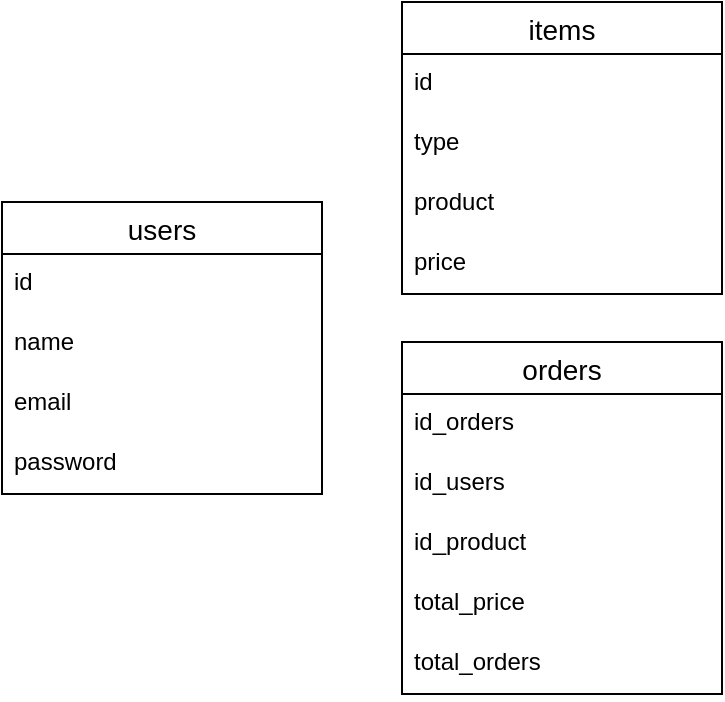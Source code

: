 <mxfile version="19.0.3" type="github">
  <diagram id="45XFAurTvdC3SMThyhAg" name="Page-1">
    <mxGraphModel dx="1310" dy="1892" grid="1" gridSize="10" guides="1" tooltips="1" connect="1" arrows="1" fold="1" page="1" pageScale="1" pageWidth="850" pageHeight="1100" math="0" shadow="0">
      <root>
        <mxCell id="0" />
        <mxCell id="1" parent="0" />
        <mxCell id="PGLNRMkH6u6g3vysHZNe-1" value="items" style="swimlane;fontStyle=0;childLayout=stackLayout;horizontal=1;startSize=26;horizontalStack=0;resizeParent=1;resizeParentMax=0;resizeLast=0;collapsible=1;marginBottom=0;align=center;fontSize=14;" vertex="1" parent="1">
          <mxGeometry x="160" y="-20" width="160" height="146" as="geometry" />
        </mxCell>
        <mxCell id="PGLNRMkH6u6g3vysHZNe-2" value="id" style="text;strokeColor=none;fillColor=none;spacingLeft=4;spacingRight=4;overflow=hidden;rotatable=0;points=[[0,0.5],[1,0.5]];portConstraint=eastwest;fontSize=12;" vertex="1" parent="PGLNRMkH6u6g3vysHZNe-1">
          <mxGeometry y="26" width="160" height="30" as="geometry" />
        </mxCell>
        <mxCell id="PGLNRMkH6u6g3vysHZNe-3" value="type" style="text;strokeColor=none;fillColor=none;spacingLeft=4;spacingRight=4;overflow=hidden;rotatable=0;points=[[0,0.5],[1,0.5]];portConstraint=eastwest;fontSize=12;" vertex="1" parent="PGLNRMkH6u6g3vysHZNe-1">
          <mxGeometry y="56" width="160" height="30" as="geometry" />
        </mxCell>
        <mxCell id="PGLNRMkH6u6g3vysHZNe-4" value="product" style="text;strokeColor=none;fillColor=none;spacingLeft=4;spacingRight=4;overflow=hidden;rotatable=0;points=[[0,0.5],[1,0.5]];portConstraint=eastwest;fontSize=12;" vertex="1" parent="PGLNRMkH6u6g3vysHZNe-1">
          <mxGeometry y="86" width="160" height="30" as="geometry" />
        </mxCell>
        <mxCell id="PGLNRMkH6u6g3vysHZNe-10" value="price" style="text;strokeColor=none;fillColor=none;spacingLeft=4;spacingRight=4;overflow=hidden;rotatable=0;points=[[0,0.5],[1,0.5]];portConstraint=eastwest;fontSize=12;" vertex="1" parent="PGLNRMkH6u6g3vysHZNe-1">
          <mxGeometry y="116" width="160" height="30" as="geometry" />
        </mxCell>
        <mxCell id="PGLNRMkH6u6g3vysHZNe-5" value="users" style="swimlane;fontStyle=0;childLayout=stackLayout;horizontal=1;startSize=26;horizontalStack=0;resizeParent=1;resizeParentMax=0;resizeLast=0;collapsible=1;marginBottom=0;align=center;fontSize=14;" vertex="1" parent="1">
          <mxGeometry x="-40" y="80" width="160" height="146" as="geometry" />
        </mxCell>
        <mxCell id="PGLNRMkH6u6g3vysHZNe-6" value="id" style="text;strokeColor=none;fillColor=none;spacingLeft=4;spacingRight=4;overflow=hidden;rotatable=0;points=[[0,0.5],[1,0.5]];portConstraint=eastwest;fontSize=12;" vertex="1" parent="PGLNRMkH6u6g3vysHZNe-5">
          <mxGeometry y="26" width="160" height="30" as="geometry" />
        </mxCell>
        <mxCell id="PGLNRMkH6u6g3vysHZNe-7" value="name" style="text;strokeColor=none;fillColor=none;spacingLeft=4;spacingRight=4;overflow=hidden;rotatable=0;points=[[0,0.5],[1,0.5]];portConstraint=eastwest;fontSize=12;" vertex="1" parent="PGLNRMkH6u6g3vysHZNe-5">
          <mxGeometry y="56" width="160" height="30" as="geometry" />
        </mxCell>
        <mxCell id="PGLNRMkH6u6g3vysHZNe-8" value="email" style="text;strokeColor=none;fillColor=none;spacingLeft=4;spacingRight=4;overflow=hidden;rotatable=0;points=[[0,0.5],[1,0.5]];portConstraint=eastwest;fontSize=12;" vertex="1" parent="PGLNRMkH6u6g3vysHZNe-5">
          <mxGeometry y="86" width="160" height="30" as="geometry" />
        </mxCell>
        <mxCell id="PGLNRMkH6u6g3vysHZNe-9" value="password" style="text;strokeColor=none;fillColor=none;spacingLeft=4;spacingRight=4;overflow=hidden;rotatable=0;points=[[0,0.5],[1,0.5]];portConstraint=eastwest;fontSize=12;" vertex="1" parent="PGLNRMkH6u6g3vysHZNe-5">
          <mxGeometry y="116" width="160" height="30" as="geometry" />
        </mxCell>
        <mxCell id="PGLNRMkH6u6g3vysHZNe-11" value="orders" style="swimlane;fontStyle=0;childLayout=stackLayout;horizontal=1;startSize=26;horizontalStack=0;resizeParent=1;resizeParentMax=0;resizeLast=0;collapsible=1;marginBottom=0;align=center;fontSize=14;" vertex="1" parent="1">
          <mxGeometry x="160" y="150" width="160" height="176" as="geometry" />
        </mxCell>
        <mxCell id="PGLNRMkH6u6g3vysHZNe-12" value="id_orders" style="text;strokeColor=none;fillColor=none;spacingLeft=4;spacingRight=4;overflow=hidden;rotatable=0;points=[[0,0.5],[1,0.5]];portConstraint=eastwest;fontSize=12;" vertex="1" parent="PGLNRMkH6u6g3vysHZNe-11">
          <mxGeometry y="26" width="160" height="30" as="geometry" />
        </mxCell>
        <mxCell id="PGLNRMkH6u6g3vysHZNe-13" value="id_users" style="text;strokeColor=none;fillColor=none;spacingLeft=4;spacingRight=4;overflow=hidden;rotatable=0;points=[[0,0.5],[1,0.5]];portConstraint=eastwest;fontSize=12;" vertex="1" parent="PGLNRMkH6u6g3vysHZNe-11">
          <mxGeometry y="56" width="160" height="30" as="geometry" />
        </mxCell>
        <mxCell id="PGLNRMkH6u6g3vysHZNe-14" value="id_product" style="text;strokeColor=none;fillColor=none;spacingLeft=4;spacingRight=4;overflow=hidden;rotatable=0;points=[[0,0.5],[1,0.5]];portConstraint=eastwest;fontSize=12;" vertex="1" parent="PGLNRMkH6u6g3vysHZNe-11">
          <mxGeometry y="86" width="160" height="30" as="geometry" />
        </mxCell>
        <mxCell id="PGLNRMkH6u6g3vysHZNe-15" value="total_price" style="text;strokeColor=none;fillColor=none;spacingLeft=4;spacingRight=4;overflow=hidden;rotatable=0;points=[[0,0.5],[1,0.5]];portConstraint=eastwest;fontSize=12;" vertex="1" parent="PGLNRMkH6u6g3vysHZNe-11">
          <mxGeometry y="116" width="160" height="30" as="geometry" />
        </mxCell>
        <mxCell id="PGLNRMkH6u6g3vysHZNe-16" value="total_orders" style="text;strokeColor=none;fillColor=none;spacingLeft=4;spacingRight=4;overflow=hidden;rotatable=0;points=[[0,0.5],[1,0.5]];portConstraint=eastwest;fontSize=12;" vertex="1" parent="PGLNRMkH6u6g3vysHZNe-11">
          <mxGeometry y="146" width="160" height="30" as="geometry" />
        </mxCell>
      </root>
    </mxGraphModel>
  </diagram>
</mxfile>
